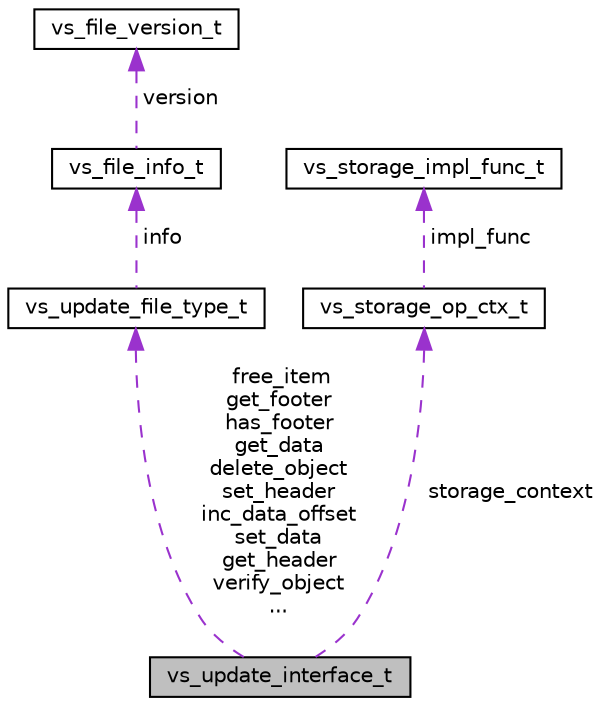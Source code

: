 digraph "vs_update_interface_t"
{
 // LATEX_PDF_SIZE
  edge [fontname="Helvetica",fontsize="10",labelfontname="Helvetica",labelfontsize="10"];
  node [fontname="Helvetica",fontsize="10",shape=record];
  Node1 [label="vs_update_interface_t",height=0.2,width=0.4,color="black", fillcolor="grey75", style="filled", fontcolor="black",tooltip="Update interface context."];
  Node2 -> Node1 [dir="back",color="darkorchid3",fontsize="10",style="dashed",label=" free_item\nget_footer\nhas_footer\nget_data\ndelete_object\nset_header\ninc_data_offset\nset_data\nget_header\nverify_object\n..." ,fontname="Helvetica"];
  Node2 [label="vs_update_file_type_t",height=0.2,width=0.4,color="black", fillcolor="white", style="filled",URL="$structvs__update__file__type__t.html",tooltip="File type information."];
  Node3 -> Node2 [dir="back",color="darkorchid3",fontsize="10",style="dashed",label=" info" ,fontname="Helvetica"];
  Node3 [label="vs_file_info_t",height=0.2,width=0.4,color="black", fillcolor="white", style="filled",URL="$structvs__file__info__t.html",tooltip="File information."];
  Node4 -> Node3 [dir="back",color="darkorchid3",fontsize="10",style="dashed",label=" version" ,fontname="Helvetica"];
  Node4 [label="vs_file_version_t",height=0.2,width=0.4,color="black", fillcolor="white", style="filled",URL="$structvs__file__version__t.html",tooltip="File version information."];
  Node5 -> Node1 [dir="back",color="darkorchid3",fontsize="10",style="dashed",label=" storage_context" ,fontname="Helvetica"];
  Node5 [label="vs_storage_op_ctx_t",height=0.2,width=0.4,color="black", fillcolor="white", style="filled",URL="$structvs__storage__op__ctx__t.html",tooltip="Storage element context."];
  Node6 -> Node5 [dir="back",color="darkorchid3",fontsize="10",style="dashed",label=" impl_func" ,fontname="Helvetica"];
  Node6 [label="vs_storage_impl_func_t",height=0.2,width=0.4,color="black", fillcolor="white", style="filled",URL="$structvs__storage__impl__func__t.html",tooltip="Storage implementation."];
}
